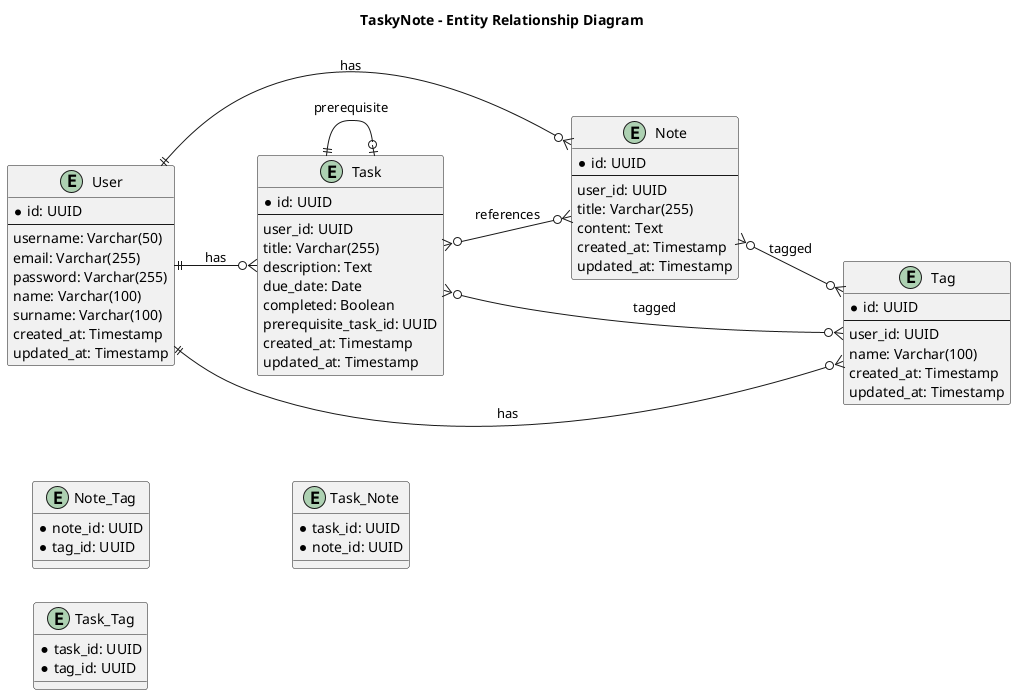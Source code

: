 @startuml

title TaskyNote - Entity Relationship Diagram

left to right direction

entity "User" as user {
    * id: UUID
    --
    username: Varchar(50)
    email: Varchar(255)
    password: Varchar(255)
    name: Varchar(100)
    surname: Varchar(100)
    created_at: Timestamp
    updated_at: Timestamp
}

entity "Note" as note {
    * id: UUID
    --
    user_id: UUID
    title: Varchar(255)
    content: Text
    created_at: Timestamp
    updated_at: Timestamp
}

entity "Task" as task {
    * id: UUID
    --
    user_id: UUID
    title: Varchar(255)
    description: Text
    due_date: Date
    completed: Boolean
    prerequisite_task_id: UUID
    created_at: Timestamp
    updated_at: Timestamp
}

entity "Tag" as tag {
    * id: UUID
    --
    user_id: UUID
    name: Varchar(100)
    created_at: Timestamp
    updated_at: Timestamp
}

entity "Note_Tag" as note_tag {
    * note_id: UUID
    * tag_id: UUID
}

entity "Task_Tag" as task_tag {
    * task_id: UUID
    * tag_id: UUID
}

entity "Task_Note" as task_note {
    * task_id: UUID
    * note_id: UUID
}

user ||--o{ note : "has"
user ||--o{ task : "has"
user ||--o{ tag : "has"

note }o--o{ tag : "tagged"
task }o--o{ tag : "tagged"

task }o--o{ note : "references"

task ||--o| task : "prerequisite"

@enduml